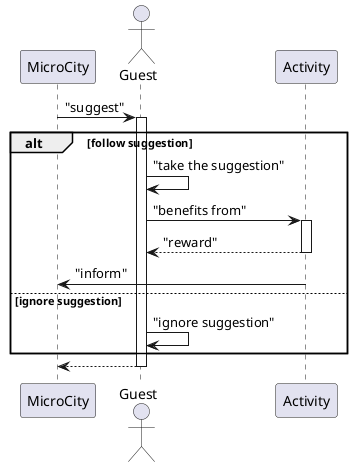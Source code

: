 @startuml reward

participant MicroCity as oracle
actor Guest as guest
participant Activity as activity

oracle -> guest : "suggest"
activate guest

alt follow suggestion
guest -> guest : "take the suggestion"
guest -> activity : "benefits from"
activate activity
return "reward"
activity -> oracle : "inform"
else ignore suggestion
guest -> guest : "ignore suggestion"
end
return


@enduml